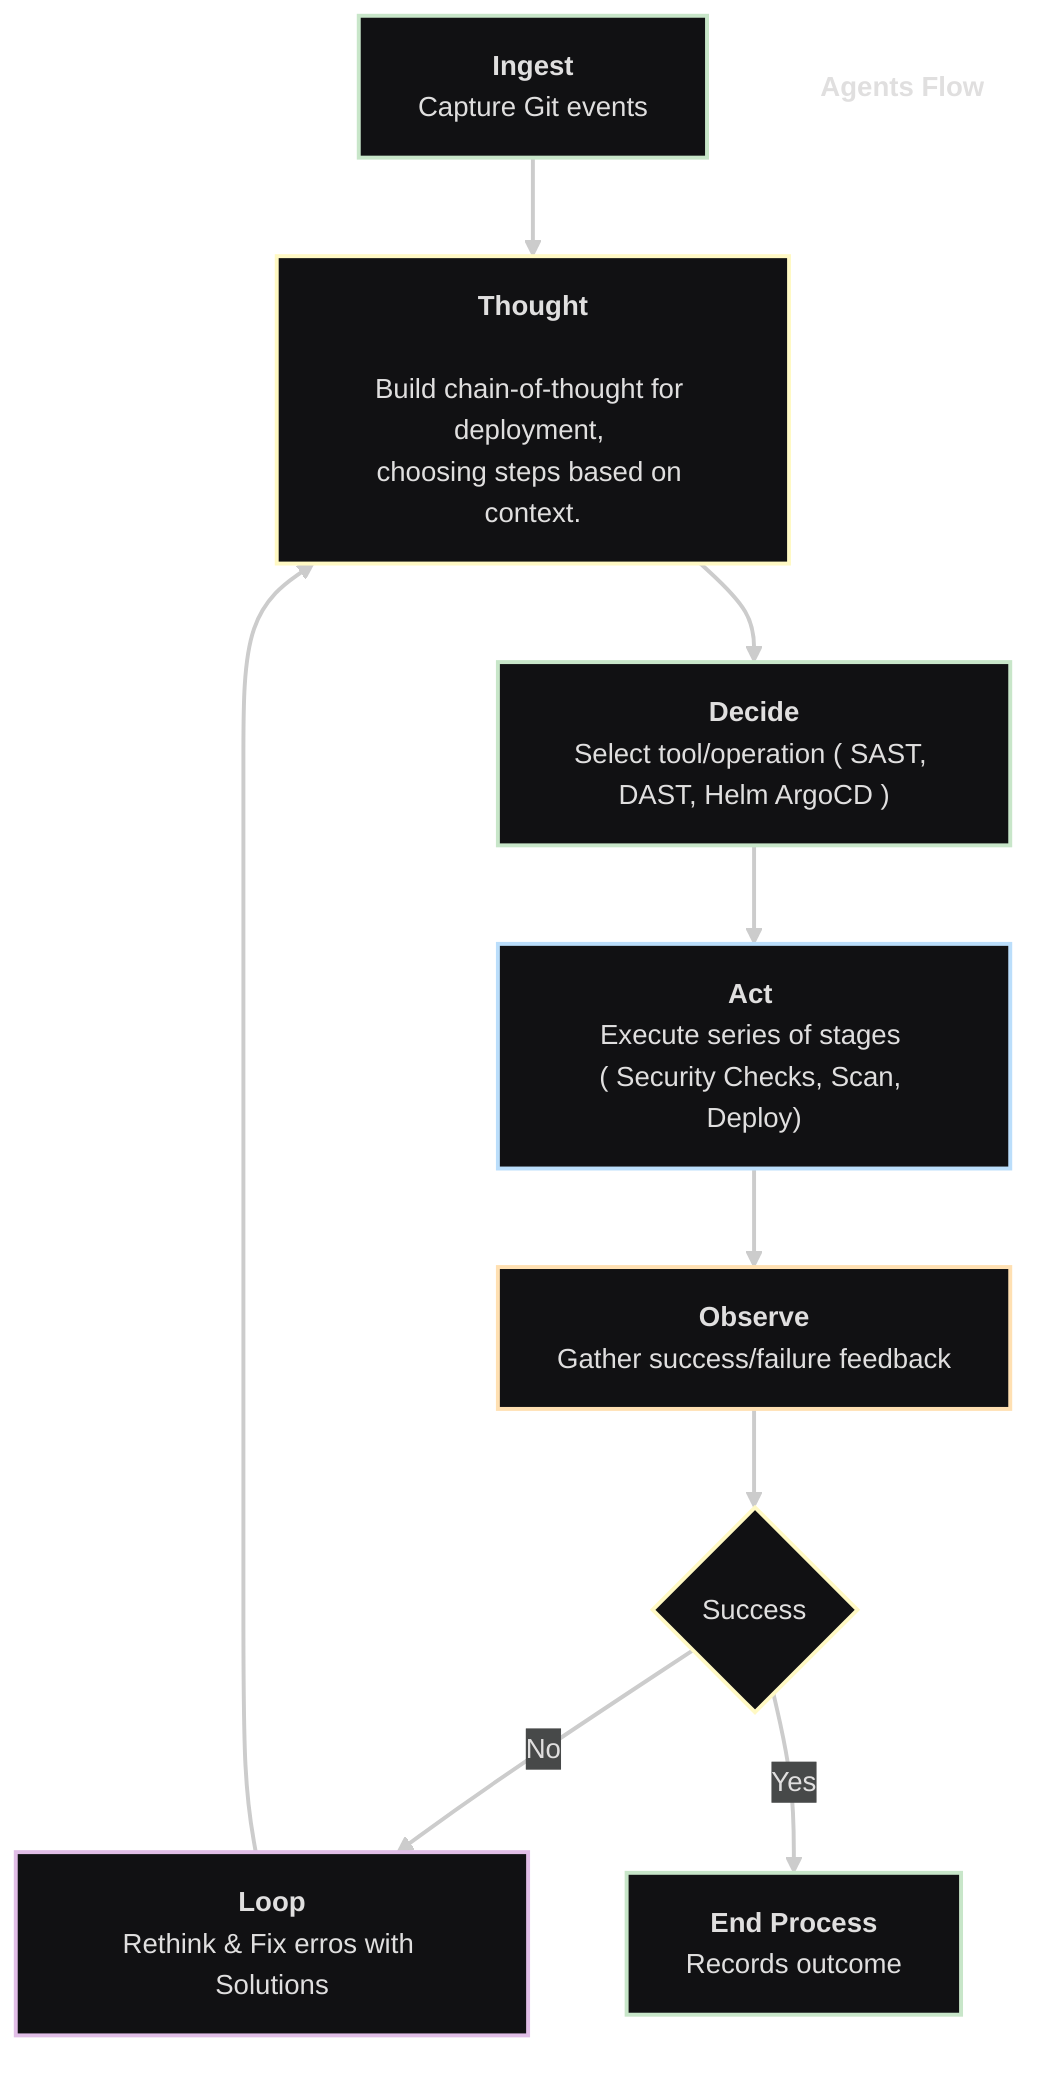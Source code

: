 ---
config:
  layout: fixed
  theme: redux-dark
---
flowchart TB
    A["<b>Ingest</b> 
    Capture Git events"] --> B["<b>Thought</b>
<br>Build chain-of-thought for deployment, <br>choosing steps based on context.<br>"]
    B --> C["<b>Decide</b><br>Select tool/operation ( SAST, DAST, Helm ArgoCD )"]
    C --> D["<b>Act</b> <br>Execute series of stages <br>( Security Checks, Scan, Deploy)"]
    D --> E["<b>Observe</b><br>Gather success/failure feedback"]
    E --> F{"Success"}
    F -- No --> G["<b>Loop</b><br>Rethink &amp; Fix erros with Solutions"]
    G --> B
    F -- Yes --> H["<b>End Process</b><br>Records outcome"]
    n1["<b>Agents Flow</b>"]
    n1@{ shape: text}
    style A stroke:#C8E6C9
    style B stroke:#FFF9C4
    style C stroke:#C8E6C9
    style D stroke:#BBDEFB
    style E stroke:#FFE0B2
    style F stroke:#FFF9C4
    style G stroke:#E1BEE7
    style H stroke:#C8E6C9